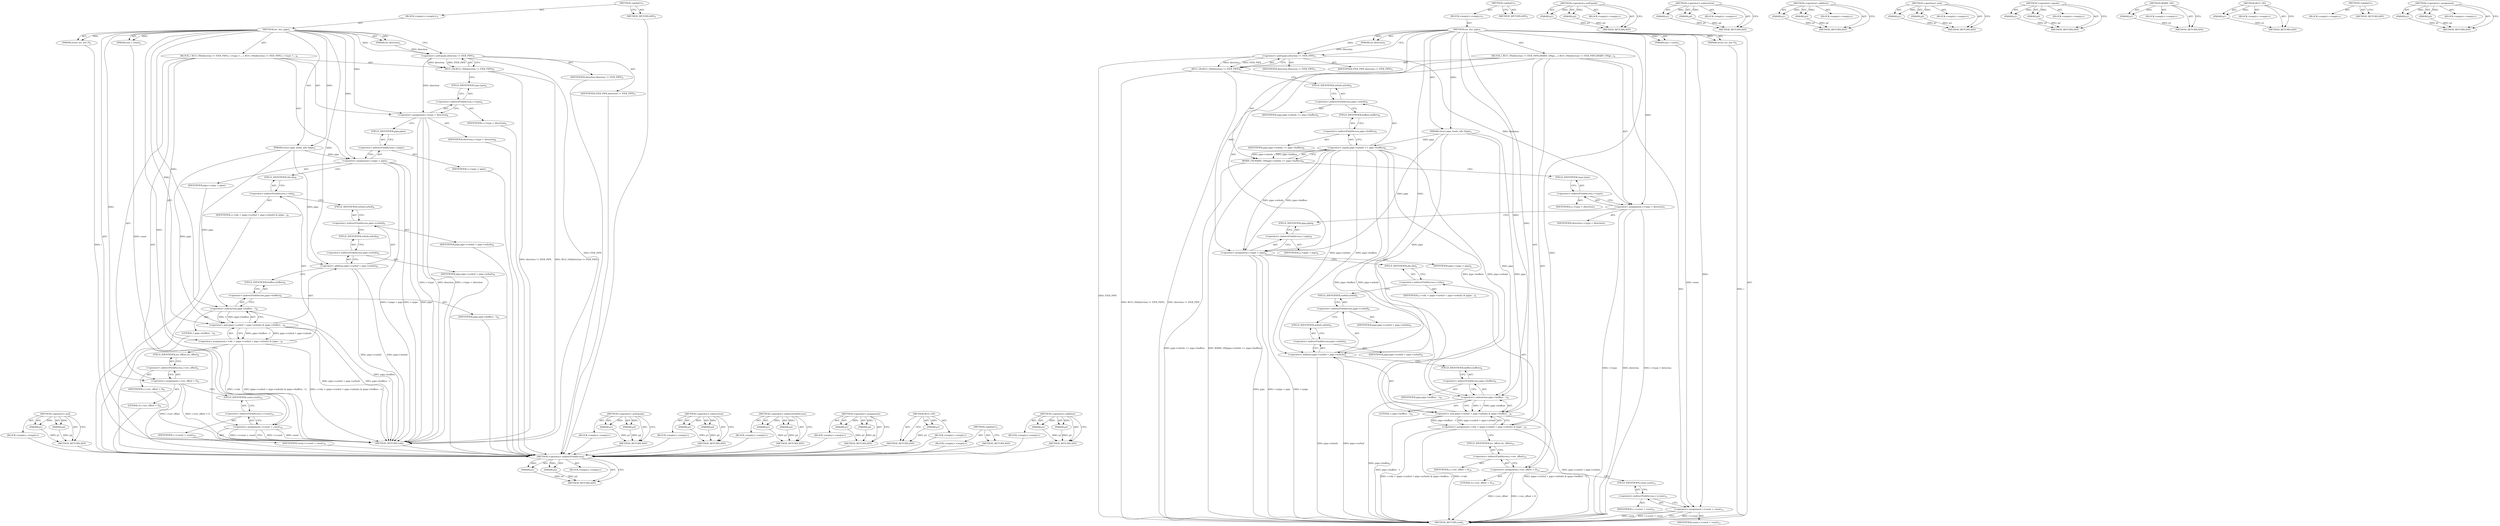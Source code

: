 digraph "&lt;operator&gt;.assignment" {
vulnerable_97 [label=<(METHOD,&lt;operator&gt;.and)>];
vulnerable_98 [label=<(PARAM,p1)>];
vulnerable_99 [label=<(PARAM,p2)>];
vulnerable_100 [label=<(BLOCK,&lt;empty&gt;,&lt;empty&gt;)>];
vulnerable_101 [label=<(METHOD_RETURN,ANY)>];
vulnerable_6 [label=<(METHOD,&lt;global&gt;)<SUB>1</SUB>>];
vulnerable_7 [label=<(BLOCK,&lt;empty&gt;,&lt;empty&gt;)<SUB>1</SUB>>];
vulnerable_8 [label=<(METHOD,iov_iter_pipe)<SUB>1</SUB>>];
vulnerable_9 [label=<(PARAM,struct iov_iter *i)<SUB>1</SUB>>];
vulnerable_10 [label=<(PARAM,int direction)<SUB>1</SUB>>];
vulnerable_11 [label=<(PARAM,struct pipe_inode_info *pipe)<SUB>2</SUB>>];
vulnerable_12 [label=<(PARAM,size_t count)<SUB>3</SUB>>];
vulnerable_13 [label=<(BLOCK,{
 	BUG_ON(direction != ITER_PIPE);
 	i-&gt;type =...,{
 	BUG_ON(direction != ITER_PIPE);
 	i-&gt;type =...)<SUB>4</SUB>>];
vulnerable_14 [label=<(BUG_ON,BUG_ON(direction != ITER_PIPE))<SUB>5</SUB>>];
vulnerable_15 [label=<(&lt;operator&gt;.notEquals,direction != ITER_PIPE)<SUB>5</SUB>>];
vulnerable_16 [label=<(IDENTIFIER,direction,direction != ITER_PIPE)<SUB>5</SUB>>];
vulnerable_17 [label=<(IDENTIFIER,ITER_PIPE,direction != ITER_PIPE)<SUB>5</SUB>>];
vulnerable_18 [label=<(&lt;operator&gt;.assignment,i-&gt;type = direction)<SUB>6</SUB>>];
vulnerable_19 [label=<(&lt;operator&gt;.indirectFieldAccess,i-&gt;type)<SUB>6</SUB>>];
vulnerable_20 [label=<(IDENTIFIER,i,i-&gt;type = direction)<SUB>6</SUB>>];
vulnerable_21 [label=<(FIELD_IDENTIFIER,type,type)<SUB>6</SUB>>];
vulnerable_22 [label=<(IDENTIFIER,direction,i-&gt;type = direction)<SUB>6</SUB>>];
vulnerable_23 [label=<(&lt;operator&gt;.assignment,i-&gt;pipe = pipe)<SUB>7</SUB>>];
vulnerable_24 [label=<(&lt;operator&gt;.indirectFieldAccess,i-&gt;pipe)<SUB>7</SUB>>];
vulnerable_25 [label=<(IDENTIFIER,i,i-&gt;pipe = pipe)<SUB>7</SUB>>];
vulnerable_26 [label=<(FIELD_IDENTIFIER,pipe,pipe)<SUB>7</SUB>>];
vulnerable_27 [label=<(IDENTIFIER,pipe,i-&gt;pipe = pipe)<SUB>7</SUB>>];
vulnerable_28 [label=<(&lt;operator&gt;.assignment,i-&gt;idx = (pipe-&gt;curbuf + pipe-&gt;nrbufs) &amp; (pipe-...)<SUB>8</SUB>>];
vulnerable_29 [label=<(&lt;operator&gt;.indirectFieldAccess,i-&gt;idx)<SUB>8</SUB>>];
vulnerable_30 [label=<(IDENTIFIER,i,i-&gt;idx = (pipe-&gt;curbuf + pipe-&gt;nrbufs) &amp; (pipe-...)<SUB>8</SUB>>];
vulnerable_31 [label=<(FIELD_IDENTIFIER,idx,idx)<SUB>8</SUB>>];
vulnerable_32 [label=<(&lt;operator&gt;.and,(pipe-&gt;curbuf + pipe-&gt;nrbufs) &amp; (pipe-&gt;buffers ...)<SUB>8</SUB>>];
vulnerable_33 [label=<(&lt;operator&gt;.addition,pipe-&gt;curbuf + pipe-&gt;nrbufs)<SUB>8</SUB>>];
vulnerable_34 [label=<(&lt;operator&gt;.indirectFieldAccess,pipe-&gt;curbuf)<SUB>8</SUB>>];
vulnerable_35 [label=<(IDENTIFIER,pipe,pipe-&gt;curbuf + pipe-&gt;nrbufs)<SUB>8</SUB>>];
vulnerable_36 [label=<(FIELD_IDENTIFIER,curbuf,curbuf)<SUB>8</SUB>>];
vulnerable_37 [label=<(&lt;operator&gt;.indirectFieldAccess,pipe-&gt;nrbufs)<SUB>8</SUB>>];
vulnerable_38 [label=<(IDENTIFIER,pipe,pipe-&gt;curbuf + pipe-&gt;nrbufs)<SUB>8</SUB>>];
vulnerable_39 [label=<(FIELD_IDENTIFIER,nrbufs,nrbufs)<SUB>8</SUB>>];
vulnerable_40 [label=<(&lt;operator&gt;.subtraction,pipe-&gt;buffers - 1)<SUB>8</SUB>>];
vulnerable_41 [label=<(&lt;operator&gt;.indirectFieldAccess,pipe-&gt;buffers)<SUB>8</SUB>>];
vulnerable_42 [label=<(IDENTIFIER,pipe,pipe-&gt;buffers - 1)<SUB>8</SUB>>];
vulnerable_43 [label=<(FIELD_IDENTIFIER,buffers,buffers)<SUB>8</SUB>>];
vulnerable_44 [label=<(LITERAL,1,pipe-&gt;buffers - 1)<SUB>8</SUB>>];
vulnerable_45 [label=<(&lt;operator&gt;.assignment,i-&gt;iov_offset = 0)<SUB>9</SUB>>];
vulnerable_46 [label=<(&lt;operator&gt;.indirectFieldAccess,i-&gt;iov_offset)<SUB>9</SUB>>];
vulnerable_47 [label=<(IDENTIFIER,i,i-&gt;iov_offset = 0)<SUB>9</SUB>>];
vulnerable_48 [label=<(FIELD_IDENTIFIER,iov_offset,iov_offset)<SUB>9</SUB>>];
vulnerable_49 [label=<(LITERAL,0,i-&gt;iov_offset = 0)<SUB>9</SUB>>];
vulnerable_50 [label=<(&lt;operator&gt;.assignment,i-&gt;count = count)<SUB>10</SUB>>];
vulnerable_51 [label=<(&lt;operator&gt;.indirectFieldAccess,i-&gt;count)<SUB>10</SUB>>];
vulnerable_52 [label=<(IDENTIFIER,i,i-&gt;count = count)<SUB>10</SUB>>];
vulnerable_53 [label=<(FIELD_IDENTIFIER,count,count)<SUB>10</SUB>>];
vulnerable_54 [label=<(IDENTIFIER,count,i-&gt;count = count)<SUB>10</SUB>>];
vulnerable_55 [label=<(METHOD_RETURN,void)<SUB>1</SUB>>];
vulnerable_57 [label=<(METHOD_RETURN,ANY)<SUB>1</SUB>>];
vulnerable_82 [label=<(METHOD,&lt;operator&gt;.notEquals)>];
vulnerable_83 [label=<(PARAM,p1)>];
vulnerable_84 [label=<(PARAM,p2)>];
vulnerable_85 [label=<(BLOCK,&lt;empty&gt;,&lt;empty&gt;)>];
vulnerable_86 [label=<(METHOD_RETURN,ANY)>];
vulnerable_107 [label=<(METHOD,&lt;operator&gt;.subtraction)>];
vulnerable_108 [label=<(PARAM,p1)>];
vulnerable_109 [label=<(PARAM,p2)>];
vulnerable_110 [label=<(BLOCK,&lt;empty&gt;,&lt;empty&gt;)>];
vulnerable_111 [label=<(METHOD_RETURN,ANY)>];
vulnerable_92 [label=<(METHOD,&lt;operator&gt;.indirectFieldAccess)>];
vulnerable_93 [label=<(PARAM,p1)>];
vulnerable_94 [label=<(PARAM,p2)>];
vulnerable_95 [label=<(BLOCK,&lt;empty&gt;,&lt;empty&gt;)>];
vulnerable_96 [label=<(METHOD_RETURN,ANY)>];
vulnerable_87 [label=<(METHOD,&lt;operator&gt;.assignment)>];
vulnerable_88 [label=<(PARAM,p1)>];
vulnerable_89 [label=<(PARAM,p2)>];
vulnerable_90 [label=<(BLOCK,&lt;empty&gt;,&lt;empty&gt;)>];
vulnerable_91 [label=<(METHOD_RETURN,ANY)>];
vulnerable_78 [label=<(METHOD,BUG_ON)>];
vulnerable_79 [label=<(PARAM,p1)>];
vulnerable_80 [label=<(BLOCK,&lt;empty&gt;,&lt;empty&gt;)>];
vulnerable_81 [label=<(METHOD_RETURN,ANY)>];
vulnerable_72 [label=<(METHOD,&lt;global&gt;)<SUB>1</SUB>>];
vulnerable_73 [label=<(BLOCK,&lt;empty&gt;,&lt;empty&gt;)>];
vulnerable_74 [label=<(METHOD_RETURN,ANY)>];
vulnerable_102 [label=<(METHOD,&lt;operator&gt;.addition)>];
vulnerable_103 [label=<(PARAM,p1)>];
vulnerable_104 [label=<(PARAM,p2)>];
vulnerable_105 [label=<(BLOCK,&lt;empty&gt;,&lt;empty&gt;)>];
vulnerable_106 [label=<(METHOD_RETURN,ANY)>];
fixed_104 [label=<(METHOD,&lt;operator&gt;.indirectFieldAccess)>];
fixed_105 [label=<(PARAM,p1)>];
fixed_106 [label=<(PARAM,p2)>];
fixed_107 [label=<(BLOCK,&lt;empty&gt;,&lt;empty&gt;)>];
fixed_108 [label=<(METHOD_RETURN,ANY)>];
fixed_6 [label=<(METHOD,&lt;global&gt;)<SUB>1</SUB>>];
fixed_7 [label=<(BLOCK,&lt;empty&gt;,&lt;empty&gt;)<SUB>1</SUB>>];
fixed_8 [label=<(METHOD,iov_iter_pipe)<SUB>1</SUB>>];
fixed_9 [label=<(PARAM,struct iov_iter *i)<SUB>1</SUB>>];
fixed_10 [label=<(PARAM,int direction)<SUB>1</SUB>>];
fixed_11 [label=<(PARAM,struct pipe_inode_info *pipe)<SUB>2</SUB>>];
fixed_12 [label=<(PARAM,size_t count)<SUB>3</SUB>>];
fixed_13 [label=<(BLOCK,{
 	BUG_ON(direction != ITER_PIPE);
	WARN_ON(pi...,{
 	BUG_ON(direction != ITER_PIPE);
	WARN_ON(pi...)<SUB>4</SUB>>];
fixed_14 [label=<(BUG_ON,BUG_ON(direction != ITER_PIPE))<SUB>5</SUB>>];
fixed_15 [label=<(&lt;operator&gt;.notEquals,direction != ITER_PIPE)<SUB>5</SUB>>];
fixed_16 [label=<(IDENTIFIER,direction,direction != ITER_PIPE)<SUB>5</SUB>>];
fixed_17 [label=<(IDENTIFIER,ITER_PIPE,direction != ITER_PIPE)<SUB>5</SUB>>];
fixed_18 [label=<(WARN_ON,WARN_ON(pipe-&gt;nrbufs == pipe-&gt;buffers))<SUB>6</SUB>>];
fixed_19 [label=<(&lt;operator&gt;.equals,pipe-&gt;nrbufs == pipe-&gt;buffers)<SUB>6</SUB>>];
fixed_20 [label=<(&lt;operator&gt;.indirectFieldAccess,pipe-&gt;nrbufs)<SUB>6</SUB>>];
fixed_21 [label=<(IDENTIFIER,pipe,pipe-&gt;nrbufs == pipe-&gt;buffers)<SUB>6</SUB>>];
fixed_22 [label=<(FIELD_IDENTIFIER,nrbufs,nrbufs)<SUB>6</SUB>>];
fixed_23 [label=<(&lt;operator&gt;.indirectFieldAccess,pipe-&gt;buffers)<SUB>6</SUB>>];
fixed_24 [label=<(IDENTIFIER,pipe,pipe-&gt;nrbufs == pipe-&gt;buffers)<SUB>6</SUB>>];
fixed_25 [label=<(FIELD_IDENTIFIER,buffers,buffers)<SUB>6</SUB>>];
fixed_26 [label=<(&lt;operator&gt;.assignment,i-&gt;type = direction)<SUB>7</SUB>>];
fixed_27 [label=<(&lt;operator&gt;.indirectFieldAccess,i-&gt;type)<SUB>7</SUB>>];
fixed_28 [label=<(IDENTIFIER,i,i-&gt;type = direction)<SUB>7</SUB>>];
fixed_29 [label=<(FIELD_IDENTIFIER,type,type)<SUB>7</SUB>>];
fixed_30 [label=<(IDENTIFIER,direction,i-&gt;type = direction)<SUB>7</SUB>>];
fixed_31 [label=<(&lt;operator&gt;.assignment,i-&gt;pipe = pipe)<SUB>8</SUB>>];
fixed_32 [label=<(&lt;operator&gt;.indirectFieldAccess,i-&gt;pipe)<SUB>8</SUB>>];
fixed_33 [label=<(IDENTIFIER,i,i-&gt;pipe = pipe)<SUB>8</SUB>>];
fixed_34 [label=<(FIELD_IDENTIFIER,pipe,pipe)<SUB>8</SUB>>];
fixed_35 [label=<(IDENTIFIER,pipe,i-&gt;pipe = pipe)<SUB>8</SUB>>];
fixed_36 [label=<(&lt;operator&gt;.assignment,i-&gt;idx = (pipe-&gt;curbuf + pipe-&gt;nrbufs) &amp; (pipe-...)<SUB>9</SUB>>];
fixed_37 [label=<(&lt;operator&gt;.indirectFieldAccess,i-&gt;idx)<SUB>9</SUB>>];
fixed_38 [label=<(IDENTIFIER,i,i-&gt;idx = (pipe-&gt;curbuf + pipe-&gt;nrbufs) &amp; (pipe-...)<SUB>9</SUB>>];
fixed_39 [label=<(FIELD_IDENTIFIER,idx,idx)<SUB>9</SUB>>];
fixed_40 [label=<(&lt;operator&gt;.and,(pipe-&gt;curbuf + pipe-&gt;nrbufs) &amp; (pipe-&gt;buffers ...)<SUB>9</SUB>>];
fixed_41 [label=<(&lt;operator&gt;.addition,pipe-&gt;curbuf + pipe-&gt;nrbufs)<SUB>9</SUB>>];
fixed_42 [label=<(&lt;operator&gt;.indirectFieldAccess,pipe-&gt;curbuf)<SUB>9</SUB>>];
fixed_43 [label=<(IDENTIFIER,pipe,pipe-&gt;curbuf + pipe-&gt;nrbufs)<SUB>9</SUB>>];
fixed_44 [label=<(FIELD_IDENTIFIER,curbuf,curbuf)<SUB>9</SUB>>];
fixed_45 [label=<(&lt;operator&gt;.indirectFieldAccess,pipe-&gt;nrbufs)<SUB>9</SUB>>];
fixed_46 [label=<(IDENTIFIER,pipe,pipe-&gt;curbuf + pipe-&gt;nrbufs)<SUB>9</SUB>>];
fixed_47 [label=<(FIELD_IDENTIFIER,nrbufs,nrbufs)<SUB>9</SUB>>];
fixed_48 [label=<(&lt;operator&gt;.subtraction,pipe-&gt;buffers - 1)<SUB>9</SUB>>];
fixed_49 [label=<(&lt;operator&gt;.indirectFieldAccess,pipe-&gt;buffers)<SUB>9</SUB>>];
fixed_50 [label=<(IDENTIFIER,pipe,pipe-&gt;buffers - 1)<SUB>9</SUB>>];
fixed_51 [label=<(FIELD_IDENTIFIER,buffers,buffers)<SUB>9</SUB>>];
fixed_52 [label=<(LITERAL,1,pipe-&gt;buffers - 1)<SUB>9</SUB>>];
fixed_53 [label=<(&lt;operator&gt;.assignment,i-&gt;iov_offset = 0)<SUB>10</SUB>>];
fixed_54 [label=<(&lt;operator&gt;.indirectFieldAccess,i-&gt;iov_offset)<SUB>10</SUB>>];
fixed_55 [label=<(IDENTIFIER,i,i-&gt;iov_offset = 0)<SUB>10</SUB>>];
fixed_56 [label=<(FIELD_IDENTIFIER,iov_offset,iov_offset)<SUB>10</SUB>>];
fixed_57 [label=<(LITERAL,0,i-&gt;iov_offset = 0)<SUB>10</SUB>>];
fixed_58 [label=<(&lt;operator&gt;.assignment,i-&gt;count = count)<SUB>11</SUB>>];
fixed_59 [label=<(&lt;operator&gt;.indirectFieldAccess,i-&gt;count)<SUB>11</SUB>>];
fixed_60 [label=<(IDENTIFIER,i,i-&gt;count = count)<SUB>11</SUB>>];
fixed_61 [label=<(FIELD_IDENTIFIER,count,count)<SUB>11</SUB>>];
fixed_62 [label=<(IDENTIFIER,count,i-&gt;count = count)<SUB>11</SUB>>];
fixed_63 [label=<(METHOD_RETURN,void)<SUB>1</SUB>>];
fixed_65 [label=<(METHOD_RETURN,ANY)<SUB>1</SUB>>];
fixed_90 [label=<(METHOD,&lt;operator&gt;.notEquals)>];
fixed_91 [label=<(PARAM,p1)>];
fixed_92 [label=<(PARAM,p2)>];
fixed_93 [label=<(BLOCK,&lt;empty&gt;,&lt;empty&gt;)>];
fixed_94 [label=<(METHOD_RETURN,ANY)>];
fixed_124 [label=<(METHOD,&lt;operator&gt;.subtraction)>];
fixed_125 [label=<(PARAM,p1)>];
fixed_126 [label=<(PARAM,p2)>];
fixed_127 [label=<(BLOCK,&lt;empty&gt;,&lt;empty&gt;)>];
fixed_128 [label=<(METHOD_RETURN,ANY)>];
fixed_119 [label=<(METHOD,&lt;operator&gt;.addition)>];
fixed_120 [label=<(PARAM,p1)>];
fixed_121 [label=<(PARAM,p2)>];
fixed_122 [label=<(BLOCK,&lt;empty&gt;,&lt;empty&gt;)>];
fixed_123 [label=<(METHOD_RETURN,ANY)>];
fixed_114 [label=<(METHOD,&lt;operator&gt;.and)>];
fixed_115 [label=<(PARAM,p1)>];
fixed_116 [label=<(PARAM,p2)>];
fixed_117 [label=<(BLOCK,&lt;empty&gt;,&lt;empty&gt;)>];
fixed_118 [label=<(METHOD_RETURN,ANY)>];
fixed_99 [label=<(METHOD,&lt;operator&gt;.equals)>];
fixed_100 [label=<(PARAM,p1)>];
fixed_101 [label=<(PARAM,p2)>];
fixed_102 [label=<(BLOCK,&lt;empty&gt;,&lt;empty&gt;)>];
fixed_103 [label=<(METHOD_RETURN,ANY)>];
fixed_95 [label=<(METHOD,WARN_ON)>];
fixed_96 [label=<(PARAM,p1)>];
fixed_97 [label=<(BLOCK,&lt;empty&gt;,&lt;empty&gt;)>];
fixed_98 [label=<(METHOD_RETURN,ANY)>];
fixed_86 [label=<(METHOD,BUG_ON)>];
fixed_87 [label=<(PARAM,p1)>];
fixed_88 [label=<(BLOCK,&lt;empty&gt;,&lt;empty&gt;)>];
fixed_89 [label=<(METHOD_RETURN,ANY)>];
fixed_80 [label=<(METHOD,&lt;global&gt;)<SUB>1</SUB>>];
fixed_81 [label=<(BLOCK,&lt;empty&gt;,&lt;empty&gt;)>];
fixed_82 [label=<(METHOD_RETURN,ANY)>];
fixed_109 [label=<(METHOD,&lt;operator&gt;.assignment)>];
fixed_110 [label=<(PARAM,p1)>];
fixed_111 [label=<(PARAM,p2)>];
fixed_112 [label=<(BLOCK,&lt;empty&gt;,&lt;empty&gt;)>];
fixed_113 [label=<(METHOD_RETURN,ANY)>];
vulnerable_97 -> vulnerable_98  [key=0, label="AST: "];
vulnerable_97 -> vulnerable_98  [key=1, label="DDG: "];
vulnerable_97 -> vulnerable_100  [key=0, label="AST: "];
vulnerable_97 -> vulnerable_99  [key=0, label="AST: "];
vulnerable_97 -> vulnerable_99  [key=1, label="DDG: "];
vulnerable_97 -> vulnerable_101  [key=0, label="AST: "];
vulnerable_97 -> vulnerable_101  [key=1, label="CFG: "];
vulnerable_98 -> vulnerable_101  [key=0, label="DDG: p1"];
vulnerable_99 -> vulnerable_101  [key=0, label="DDG: p2"];
vulnerable_100 -> fixed_104  [key=0];
vulnerable_101 -> fixed_104  [key=0];
vulnerable_6 -> vulnerable_7  [key=0, label="AST: "];
vulnerable_6 -> vulnerable_57  [key=0, label="AST: "];
vulnerable_6 -> vulnerable_57  [key=1, label="CFG: "];
vulnerable_7 -> vulnerable_8  [key=0, label="AST: "];
vulnerable_8 -> vulnerable_9  [key=0, label="AST: "];
vulnerable_8 -> vulnerable_9  [key=1, label="DDG: "];
vulnerable_8 -> vulnerable_10  [key=0, label="AST: "];
vulnerable_8 -> vulnerable_10  [key=1, label="DDG: "];
vulnerable_8 -> vulnerable_11  [key=0, label="AST: "];
vulnerable_8 -> vulnerable_11  [key=1, label="DDG: "];
vulnerable_8 -> vulnerable_12  [key=0, label="AST: "];
vulnerable_8 -> vulnerable_12  [key=1, label="DDG: "];
vulnerable_8 -> vulnerable_13  [key=0, label="AST: "];
vulnerable_8 -> vulnerable_55  [key=0, label="AST: "];
vulnerable_8 -> vulnerable_15  [key=0, label="CFG: "];
vulnerable_8 -> vulnerable_15  [key=1, label="DDG: "];
vulnerable_8 -> vulnerable_18  [key=0, label="DDG: "];
vulnerable_8 -> vulnerable_23  [key=0, label="DDG: "];
vulnerable_8 -> vulnerable_45  [key=0, label="DDG: "];
vulnerable_8 -> vulnerable_50  [key=0, label="DDG: "];
vulnerable_8 -> vulnerable_32  [key=0, label="DDG: "];
vulnerable_8 -> vulnerable_33  [key=0, label="DDG: "];
vulnerable_8 -> vulnerable_40  [key=0, label="DDG: "];
vulnerable_9 -> vulnerable_55  [key=0, label="DDG: i"];
vulnerable_10 -> vulnerable_15  [key=0, label="DDG: direction"];
vulnerable_11 -> vulnerable_23  [key=0, label="DDG: pipe"];
vulnerable_11 -> vulnerable_32  [key=0, label="DDG: pipe"];
vulnerable_11 -> vulnerable_33  [key=0, label="DDG: pipe"];
vulnerable_11 -> vulnerable_40  [key=0, label="DDG: pipe"];
vulnerable_12 -> vulnerable_50  [key=0, label="DDG: count"];
vulnerable_13 -> vulnerable_14  [key=0, label="AST: "];
vulnerable_13 -> vulnerable_18  [key=0, label="AST: "];
vulnerable_13 -> vulnerable_23  [key=0, label="AST: "];
vulnerable_13 -> vulnerable_28  [key=0, label="AST: "];
vulnerable_13 -> vulnerable_45  [key=0, label="AST: "];
vulnerable_13 -> vulnerable_50  [key=0, label="AST: "];
vulnerable_14 -> vulnerable_15  [key=0, label="AST: "];
vulnerable_14 -> vulnerable_21  [key=0, label="CFG: "];
vulnerable_14 -> vulnerable_55  [key=0, label="DDG: direction != ITER_PIPE"];
vulnerable_14 -> vulnerable_55  [key=1, label="DDG: BUG_ON(direction != ITER_PIPE)"];
vulnerable_15 -> vulnerable_16  [key=0, label="AST: "];
vulnerable_15 -> vulnerable_17  [key=0, label="AST: "];
vulnerable_15 -> vulnerable_14  [key=0, label="CFG: "];
vulnerable_15 -> vulnerable_14  [key=1, label="DDG: direction"];
vulnerable_15 -> vulnerable_14  [key=2, label="DDG: ITER_PIPE"];
vulnerable_15 -> vulnerable_55  [key=0, label="DDG: ITER_PIPE"];
vulnerable_15 -> vulnerable_18  [key=0, label="DDG: direction"];
vulnerable_16 -> fixed_104  [key=0];
vulnerable_17 -> fixed_104  [key=0];
vulnerable_18 -> vulnerable_19  [key=0, label="AST: "];
vulnerable_18 -> vulnerable_22  [key=0, label="AST: "];
vulnerable_18 -> vulnerable_26  [key=0, label="CFG: "];
vulnerable_18 -> vulnerable_55  [key=0, label="DDG: i-&gt;type"];
vulnerable_18 -> vulnerable_55  [key=1, label="DDG: direction"];
vulnerable_18 -> vulnerable_55  [key=2, label="DDG: i-&gt;type = direction"];
vulnerable_19 -> vulnerable_20  [key=0, label="AST: "];
vulnerable_19 -> vulnerable_21  [key=0, label="AST: "];
vulnerable_19 -> vulnerable_18  [key=0, label="CFG: "];
vulnerable_20 -> fixed_104  [key=0];
vulnerable_21 -> vulnerable_19  [key=0, label="CFG: "];
vulnerable_22 -> fixed_104  [key=0];
vulnerable_23 -> vulnerable_24  [key=0, label="AST: "];
vulnerable_23 -> vulnerable_27  [key=0, label="AST: "];
vulnerable_23 -> vulnerable_31  [key=0, label="CFG: "];
vulnerable_23 -> vulnerable_55  [key=0, label="DDG: i-&gt;pipe"];
vulnerable_23 -> vulnerable_55  [key=1, label="DDG: pipe"];
vulnerable_23 -> vulnerable_55  [key=2, label="DDG: i-&gt;pipe = pipe"];
vulnerable_24 -> vulnerable_25  [key=0, label="AST: "];
vulnerable_24 -> vulnerable_26  [key=0, label="AST: "];
vulnerable_24 -> vulnerable_23  [key=0, label="CFG: "];
vulnerable_25 -> fixed_104  [key=0];
vulnerable_26 -> vulnerable_24  [key=0, label="CFG: "];
vulnerable_27 -> fixed_104  [key=0];
vulnerable_28 -> vulnerable_29  [key=0, label="AST: "];
vulnerable_28 -> vulnerable_32  [key=0, label="AST: "];
vulnerable_28 -> vulnerable_48  [key=0, label="CFG: "];
vulnerable_28 -> vulnerable_55  [key=0, label="DDG: i-&gt;idx"];
vulnerable_28 -> vulnerable_55  [key=1, label="DDG: (pipe-&gt;curbuf + pipe-&gt;nrbufs) &amp; (pipe-&gt;buffers - 1)"];
vulnerable_28 -> vulnerable_55  [key=2, label="DDG: i-&gt;idx = (pipe-&gt;curbuf + pipe-&gt;nrbufs) &amp; (pipe-&gt;buffers - 1)"];
vulnerable_29 -> vulnerable_30  [key=0, label="AST: "];
vulnerable_29 -> vulnerable_31  [key=0, label="AST: "];
vulnerable_29 -> vulnerable_36  [key=0, label="CFG: "];
vulnerable_30 -> fixed_104  [key=0];
vulnerable_31 -> vulnerable_29  [key=0, label="CFG: "];
vulnerable_32 -> vulnerable_33  [key=0, label="AST: "];
vulnerable_32 -> vulnerable_40  [key=0, label="AST: "];
vulnerable_32 -> vulnerable_28  [key=0, label="CFG: "];
vulnerable_32 -> vulnerable_28  [key=1, label="DDG: pipe-&gt;curbuf + pipe-&gt;nrbufs"];
vulnerable_32 -> vulnerable_28  [key=2, label="DDG: pipe-&gt;buffers - 1"];
vulnerable_32 -> vulnerable_55  [key=0, label="DDG: pipe-&gt;curbuf + pipe-&gt;nrbufs"];
vulnerable_32 -> vulnerable_55  [key=1, label="DDG: pipe-&gt;buffers - 1"];
vulnerable_33 -> vulnerable_34  [key=0, label="AST: "];
vulnerable_33 -> vulnerable_37  [key=0, label="AST: "];
vulnerable_33 -> vulnerable_43  [key=0, label="CFG: "];
vulnerable_33 -> vulnerable_55  [key=0, label="DDG: pipe-&gt;curbuf"];
vulnerable_33 -> vulnerable_55  [key=1, label="DDG: pipe-&gt;nrbufs"];
vulnerable_34 -> vulnerable_35  [key=0, label="AST: "];
vulnerable_34 -> vulnerable_36  [key=0, label="AST: "];
vulnerable_34 -> vulnerable_39  [key=0, label="CFG: "];
vulnerable_35 -> fixed_104  [key=0];
vulnerable_36 -> vulnerable_34  [key=0, label="CFG: "];
vulnerable_37 -> vulnerable_38  [key=0, label="AST: "];
vulnerable_37 -> vulnerable_39  [key=0, label="AST: "];
vulnerable_37 -> vulnerable_33  [key=0, label="CFG: "];
vulnerable_38 -> fixed_104  [key=0];
vulnerable_39 -> vulnerable_37  [key=0, label="CFG: "];
vulnerable_40 -> vulnerable_41  [key=0, label="AST: "];
vulnerable_40 -> vulnerable_44  [key=0, label="AST: "];
vulnerable_40 -> vulnerable_32  [key=0, label="CFG: "];
vulnerable_40 -> vulnerable_32  [key=1, label="DDG: pipe-&gt;buffers"];
vulnerable_40 -> vulnerable_32  [key=2, label="DDG: 1"];
vulnerable_40 -> vulnerable_55  [key=0, label="DDG: pipe-&gt;buffers"];
vulnerable_41 -> vulnerable_42  [key=0, label="AST: "];
vulnerable_41 -> vulnerable_43  [key=0, label="AST: "];
vulnerable_41 -> vulnerable_40  [key=0, label="CFG: "];
vulnerable_42 -> fixed_104  [key=0];
vulnerable_43 -> vulnerable_41  [key=0, label="CFG: "];
vulnerable_44 -> fixed_104  [key=0];
vulnerable_45 -> vulnerable_46  [key=0, label="AST: "];
vulnerable_45 -> vulnerable_49  [key=0, label="AST: "];
vulnerable_45 -> vulnerable_53  [key=0, label="CFG: "];
vulnerable_45 -> vulnerable_55  [key=0, label="DDG: i-&gt;iov_offset"];
vulnerable_45 -> vulnerable_55  [key=1, label="DDG: i-&gt;iov_offset = 0"];
vulnerable_46 -> vulnerable_47  [key=0, label="AST: "];
vulnerable_46 -> vulnerable_48  [key=0, label="AST: "];
vulnerable_46 -> vulnerable_45  [key=0, label="CFG: "];
vulnerable_47 -> fixed_104  [key=0];
vulnerable_48 -> vulnerable_46  [key=0, label="CFG: "];
vulnerable_49 -> fixed_104  [key=0];
vulnerable_50 -> vulnerable_51  [key=0, label="AST: "];
vulnerable_50 -> vulnerable_54  [key=0, label="AST: "];
vulnerable_50 -> vulnerable_55  [key=0, label="CFG: "];
vulnerable_50 -> vulnerable_55  [key=1, label="DDG: i-&gt;count"];
vulnerable_50 -> vulnerable_55  [key=2, label="DDG: count"];
vulnerable_50 -> vulnerable_55  [key=3, label="DDG: i-&gt;count = count"];
vulnerable_51 -> vulnerable_52  [key=0, label="AST: "];
vulnerable_51 -> vulnerable_53  [key=0, label="AST: "];
vulnerable_51 -> vulnerable_50  [key=0, label="CFG: "];
vulnerable_52 -> fixed_104  [key=0];
vulnerable_53 -> vulnerable_51  [key=0, label="CFG: "];
vulnerable_54 -> fixed_104  [key=0];
vulnerable_55 -> fixed_104  [key=0];
vulnerable_57 -> fixed_104  [key=0];
vulnerable_82 -> vulnerable_83  [key=0, label="AST: "];
vulnerable_82 -> vulnerable_83  [key=1, label="DDG: "];
vulnerable_82 -> vulnerable_85  [key=0, label="AST: "];
vulnerable_82 -> vulnerable_84  [key=0, label="AST: "];
vulnerable_82 -> vulnerable_84  [key=1, label="DDG: "];
vulnerable_82 -> vulnerable_86  [key=0, label="AST: "];
vulnerable_82 -> vulnerable_86  [key=1, label="CFG: "];
vulnerable_83 -> vulnerable_86  [key=0, label="DDG: p1"];
vulnerable_84 -> vulnerable_86  [key=0, label="DDG: p2"];
vulnerable_85 -> fixed_104  [key=0];
vulnerable_86 -> fixed_104  [key=0];
vulnerable_107 -> vulnerable_108  [key=0, label="AST: "];
vulnerable_107 -> vulnerable_108  [key=1, label="DDG: "];
vulnerable_107 -> vulnerable_110  [key=0, label="AST: "];
vulnerable_107 -> vulnerable_109  [key=0, label="AST: "];
vulnerable_107 -> vulnerable_109  [key=1, label="DDG: "];
vulnerable_107 -> vulnerable_111  [key=0, label="AST: "];
vulnerable_107 -> vulnerable_111  [key=1, label="CFG: "];
vulnerable_108 -> vulnerable_111  [key=0, label="DDG: p1"];
vulnerable_109 -> vulnerable_111  [key=0, label="DDG: p2"];
vulnerable_110 -> fixed_104  [key=0];
vulnerable_111 -> fixed_104  [key=0];
vulnerable_92 -> vulnerable_93  [key=0, label="AST: "];
vulnerable_92 -> vulnerable_93  [key=1, label="DDG: "];
vulnerable_92 -> vulnerable_95  [key=0, label="AST: "];
vulnerable_92 -> vulnerable_94  [key=0, label="AST: "];
vulnerable_92 -> vulnerable_94  [key=1, label="DDG: "];
vulnerable_92 -> vulnerable_96  [key=0, label="AST: "];
vulnerable_92 -> vulnerable_96  [key=1, label="CFG: "];
vulnerable_93 -> vulnerable_96  [key=0, label="DDG: p1"];
vulnerable_94 -> vulnerable_96  [key=0, label="DDG: p2"];
vulnerable_95 -> fixed_104  [key=0];
vulnerable_96 -> fixed_104  [key=0];
vulnerable_87 -> vulnerable_88  [key=0, label="AST: "];
vulnerable_87 -> vulnerable_88  [key=1, label="DDG: "];
vulnerable_87 -> vulnerable_90  [key=0, label="AST: "];
vulnerable_87 -> vulnerable_89  [key=0, label="AST: "];
vulnerable_87 -> vulnerable_89  [key=1, label="DDG: "];
vulnerable_87 -> vulnerable_91  [key=0, label="AST: "];
vulnerable_87 -> vulnerable_91  [key=1, label="CFG: "];
vulnerable_88 -> vulnerable_91  [key=0, label="DDG: p1"];
vulnerable_89 -> vulnerable_91  [key=0, label="DDG: p2"];
vulnerable_90 -> fixed_104  [key=0];
vulnerable_91 -> fixed_104  [key=0];
vulnerable_78 -> vulnerable_79  [key=0, label="AST: "];
vulnerable_78 -> vulnerable_79  [key=1, label="DDG: "];
vulnerable_78 -> vulnerable_80  [key=0, label="AST: "];
vulnerable_78 -> vulnerable_81  [key=0, label="AST: "];
vulnerable_78 -> vulnerable_81  [key=1, label="CFG: "];
vulnerable_79 -> vulnerable_81  [key=0, label="DDG: p1"];
vulnerable_80 -> fixed_104  [key=0];
vulnerable_81 -> fixed_104  [key=0];
vulnerable_72 -> vulnerable_73  [key=0, label="AST: "];
vulnerable_72 -> vulnerable_74  [key=0, label="AST: "];
vulnerable_72 -> vulnerable_74  [key=1, label="CFG: "];
vulnerable_73 -> fixed_104  [key=0];
vulnerable_74 -> fixed_104  [key=0];
vulnerable_102 -> vulnerable_103  [key=0, label="AST: "];
vulnerable_102 -> vulnerable_103  [key=1, label="DDG: "];
vulnerable_102 -> vulnerable_105  [key=0, label="AST: "];
vulnerable_102 -> vulnerable_104  [key=0, label="AST: "];
vulnerable_102 -> vulnerable_104  [key=1, label="DDG: "];
vulnerable_102 -> vulnerable_106  [key=0, label="AST: "];
vulnerable_102 -> vulnerable_106  [key=1, label="CFG: "];
vulnerable_103 -> vulnerable_106  [key=0, label="DDG: p1"];
vulnerable_104 -> vulnerable_106  [key=0, label="DDG: p2"];
vulnerable_105 -> fixed_104  [key=0];
vulnerable_106 -> fixed_104  [key=0];
fixed_104 -> fixed_105  [key=0, label="AST: "];
fixed_104 -> fixed_105  [key=1, label="DDG: "];
fixed_104 -> fixed_107  [key=0, label="AST: "];
fixed_104 -> fixed_106  [key=0, label="AST: "];
fixed_104 -> fixed_106  [key=1, label="DDG: "];
fixed_104 -> fixed_108  [key=0, label="AST: "];
fixed_104 -> fixed_108  [key=1, label="CFG: "];
fixed_105 -> fixed_108  [key=0, label="DDG: p1"];
fixed_106 -> fixed_108  [key=0, label="DDG: p2"];
fixed_6 -> fixed_7  [key=0, label="AST: "];
fixed_6 -> fixed_65  [key=0, label="AST: "];
fixed_6 -> fixed_65  [key=1, label="CFG: "];
fixed_7 -> fixed_8  [key=0, label="AST: "];
fixed_8 -> fixed_9  [key=0, label="AST: "];
fixed_8 -> fixed_9  [key=1, label="DDG: "];
fixed_8 -> fixed_10  [key=0, label="AST: "];
fixed_8 -> fixed_10  [key=1, label="DDG: "];
fixed_8 -> fixed_11  [key=0, label="AST: "];
fixed_8 -> fixed_11  [key=1, label="DDG: "];
fixed_8 -> fixed_12  [key=0, label="AST: "];
fixed_8 -> fixed_12  [key=1, label="DDG: "];
fixed_8 -> fixed_13  [key=0, label="AST: "];
fixed_8 -> fixed_63  [key=0, label="AST: "];
fixed_8 -> fixed_15  [key=0, label="CFG: "];
fixed_8 -> fixed_15  [key=1, label="DDG: "];
fixed_8 -> fixed_26  [key=0, label="DDG: "];
fixed_8 -> fixed_31  [key=0, label="DDG: "];
fixed_8 -> fixed_53  [key=0, label="DDG: "];
fixed_8 -> fixed_58  [key=0, label="DDG: "];
fixed_8 -> fixed_40  [key=0, label="DDG: "];
fixed_8 -> fixed_41  [key=0, label="DDG: "];
fixed_8 -> fixed_48  [key=0, label="DDG: "];
fixed_9 -> fixed_63  [key=0, label="DDG: i"];
fixed_10 -> fixed_15  [key=0, label="DDG: direction"];
fixed_11 -> fixed_31  [key=0, label="DDG: pipe"];
fixed_11 -> fixed_19  [key=0, label="DDG: pipe"];
fixed_11 -> fixed_40  [key=0, label="DDG: pipe"];
fixed_11 -> fixed_41  [key=0, label="DDG: pipe"];
fixed_11 -> fixed_48  [key=0, label="DDG: pipe"];
fixed_12 -> fixed_58  [key=0, label="DDG: count"];
fixed_13 -> fixed_14  [key=0, label="AST: "];
fixed_13 -> fixed_18  [key=0, label="AST: "];
fixed_13 -> fixed_26  [key=0, label="AST: "];
fixed_13 -> fixed_31  [key=0, label="AST: "];
fixed_13 -> fixed_36  [key=0, label="AST: "];
fixed_13 -> fixed_53  [key=0, label="AST: "];
fixed_13 -> fixed_58  [key=0, label="AST: "];
fixed_14 -> fixed_15  [key=0, label="AST: "];
fixed_14 -> fixed_22  [key=0, label="CFG: "];
fixed_14 -> fixed_63  [key=0, label="DDG: direction != ITER_PIPE"];
fixed_14 -> fixed_63  [key=1, label="DDG: BUG_ON(direction != ITER_PIPE)"];
fixed_15 -> fixed_16  [key=0, label="AST: "];
fixed_15 -> fixed_17  [key=0, label="AST: "];
fixed_15 -> fixed_14  [key=0, label="CFG: "];
fixed_15 -> fixed_14  [key=1, label="DDG: direction"];
fixed_15 -> fixed_14  [key=2, label="DDG: ITER_PIPE"];
fixed_15 -> fixed_63  [key=0, label="DDG: ITER_PIPE"];
fixed_15 -> fixed_26  [key=0, label="DDG: direction"];
fixed_18 -> fixed_19  [key=0, label="AST: "];
fixed_18 -> fixed_29  [key=0, label="CFG: "];
fixed_18 -> fixed_63  [key=0, label="DDG: pipe-&gt;nrbufs == pipe-&gt;buffers"];
fixed_18 -> fixed_63  [key=1, label="DDG: WARN_ON(pipe-&gt;nrbufs == pipe-&gt;buffers)"];
fixed_19 -> fixed_20  [key=0, label="AST: "];
fixed_19 -> fixed_23  [key=0, label="AST: "];
fixed_19 -> fixed_18  [key=0, label="CFG: "];
fixed_19 -> fixed_18  [key=1, label="DDG: pipe-&gt;nrbufs"];
fixed_19 -> fixed_18  [key=2, label="DDG: pipe-&gt;buffers"];
fixed_19 -> fixed_31  [key=0, label="DDG: pipe-&gt;nrbufs"];
fixed_19 -> fixed_31  [key=1, label="DDG: pipe-&gt;buffers"];
fixed_19 -> fixed_40  [key=0, label="DDG: pipe-&gt;nrbufs"];
fixed_19 -> fixed_40  [key=1, label="DDG: pipe-&gt;buffers"];
fixed_19 -> fixed_41  [key=0, label="DDG: pipe-&gt;nrbufs"];
fixed_19 -> fixed_41  [key=1, label="DDG: pipe-&gt;buffers"];
fixed_19 -> fixed_48  [key=0, label="DDG: pipe-&gt;buffers"];
fixed_19 -> fixed_48  [key=1, label="DDG: pipe-&gt;nrbufs"];
fixed_20 -> fixed_21  [key=0, label="AST: "];
fixed_20 -> fixed_22  [key=0, label="AST: "];
fixed_20 -> fixed_25  [key=0, label="CFG: "];
fixed_22 -> fixed_20  [key=0, label="CFG: "];
fixed_23 -> fixed_24  [key=0, label="AST: "];
fixed_23 -> fixed_25  [key=0, label="AST: "];
fixed_23 -> fixed_19  [key=0, label="CFG: "];
fixed_25 -> fixed_23  [key=0, label="CFG: "];
fixed_26 -> fixed_27  [key=0, label="AST: "];
fixed_26 -> fixed_30  [key=0, label="AST: "];
fixed_26 -> fixed_34  [key=0, label="CFG: "];
fixed_26 -> fixed_63  [key=0, label="DDG: i-&gt;type"];
fixed_26 -> fixed_63  [key=1, label="DDG: direction"];
fixed_26 -> fixed_63  [key=2, label="DDG: i-&gt;type = direction"];
fixed_27 -> fixed_28  [key=0, label="AST: "];
fixed_27 -> fixed_29  [key=0, label="AST: "];
fixed_27 -> fixed_26  [key=0, label="CFG: "];
fixed_29 -> fixed_27  [key=0, label="CFG: "];
fixed_31 -> fixed_32  [key=0, label="AST: "];
fixed_31 -> fixed_35  [key=0, label="AST: "];
fixed_31 -> fixed_39  [key=0, label="CFG: "];
fixed_31 -> fixed_63  [key=0, label="DDG: i-&gt;pipe"];
fixed_31 -> fixed_63  [key=1, label="DDG: pipe"];
fixed_31 -> fixed_63  [key=2, label="DDG: i-&gt;pipe = pipe"];
fixed_32 -> fixed_33  [key=0, label="AST: "];
fixed_32 -> fixed_34  [key=0, label="AST: "];
fixed_32 -> fixed_31  [key=0, label="CFG: "];
fixed_34 -> fixed_32  [key=0, label="CFG: "];
fixed_36 -> fixed_37  [key=0, label="AST: "];
fixed_36 -> fixed_40  [key=0, label="AST: "];
fixed_36 -> fixed_56  [key=0, label="CFG: "];
fixed_36 -> fixed_63  [key=0, label="DDG: i-&gt;idx"];
fixed_36 -> fixed_63  [key=1, label="DDG: (pipe-&gt;curbuf + pipe-&gt;nrbufs) &amp; (pipe-&gt;buffers - 1)"];
fixed_36 -> fixed_63  [key=2, label="DDG: i-&gt;idx = (pipe-&gt;curbuf + pipe-&gt;nrbufs) &amp; (pipe-&gt;buffers - 1)"];
fixed_37 -> fixed_38  [key=0, label="AST: "];
fixed_37 -> fixed_39  [key=0, label="AST: "];
fixed_37 -> fixed_44  [key=0, label="CFG: "];
fixed_39 -> fixed_37  [key=0, label="CFG: "];
fixed_40 -> fixed_41  [key=0, label="AST: "];
fixed_40 -> fixed_48  [key=0, label="AST: "];
fixed_40 -> fixed_36  [key=0, label="CFG: "];
fixed_40 -> fixed_36  [key=1, label="DDG: pipe-&gt;curbuf + pipe-&gt;nrbufs"];
fixed_40 -> fixed_36  [key=2, label="DDG: pipe-&gt;buffers - 1"];
fixed_40 -> fixed_63  [key=0, label="DDG: pipe-&gt;curbuf + pipe-&gt;nrbufs"];
fixed_40 -> fixed_63  [key=1, label="DDG: pipe-&gt;buffers - 1"];
fixed_41 -> fixed_42  [key=0, label="AST: "];
fixed_41 -> fixed_45  [key=0, label="AST: "];
fixed_41 -> fixed_51  [key=0, label="CFG: "];
fixed_41 -> fixed_63  [key=0, label="DDG: pipe-&gt;curbuf"];
fixed_41 -> fixed_63  [key=1, label="DDG: pipe-&gt;nrbufs"];
fixed_42 -> fixed_43  [key=0, label="AST: "];
fixed_42 -> fixed_44  [key=0, label="AST: "];
fixed_42 -> fixed_47  [key=0, label="CFG: "];
fixed_44 -> fixed_42  [key=0, label="CFG: "];
fixed_45 -> fixed_46  [key=0, label="AST: "];
fixed_45 -> fixed_47  [key=0, label="AST: "];
fixed_45 -> fixed_41  [key=0, label="CFG: "];
fixed_47 -> fixed_45  [key=0, label="CFG: "];
fixed_48 -> fixed_49  [key=0, label="AST: "];
fixed_48 -> fixed_52  [key=0, label="AST: "];
fixed_48 -> fixed_40  [key=0, label="CFG: "];
fixed_48 -> fixed_40  [key=1, label="DDG: pipe-&gt;buffers"];
fixed_48 -> fixed_40  [key=2, label="DDG: 1"];
fixed_48 -> fixed_63  [key=0, label="DDG: pipe-&gt;buffers"];
fixed_49 -> fixed_50  [key=0, label="AST: "];
fixed_49 -> fixed_51  [key=0, label="AST: "];
fixed_49 -> fixed_48  [key=0, label="CFG: "];
fixed_51 -> fixed_49  [key=0, label="CFG: "];
fixed_53 -> fixed_54  [key=0, label="AST: "];
fixed_53 -> fixed_57  [key=0, label="AST: "];
fixed_53 -> fixed_61  [key=0, label="CFG: "];
fixed_53 -> fixed_63  [key=0, label="DDG: i-&gt;iov_offset"];
fixed_53 -> fixed_63  [key=1, label="DDG: i-&gt;iov_offset = 0"];
fixed_54 -> fixed_55  [key=0, label="AST: "];
fixed_54 -> fixed_56  [key=0, label="AST: "];
fixed_54 -> fixed_53  [key=0, label="CFG: "];
fixed_56 -> fixed_54  [key=0, label="CFG: "];
fixed_58 -> fixed_59  [key=0, label="AST: "];
fixed_58 -> fixed_62  [key=0, label="AST: "];
fixed_58 -> fixed_63  [key=0, label="CFG: "];
fixed_58 -> fixed_63  [key=1, label="DDG: i-&gt;count"];
fixed_58 -> fixed_63  [key=2, label="DDG: count"];
fixed_58 -> fixed_63  [key=3, label="DDG: i-&gt;count = count"];
fixed_59 -> fixed_60  [key=0, label="AST: "];
fixed_59 -> fixed_61  [key=0, label="AST: "];
fixed_59 -> fixed_58  [key=0, label="CFG: "];
fixed_61 -> fixed_59  [key=0, label="CFG: "];
fixed_90 -> fixed_91  [key=0, label="AST: "];
fixed_90 -> fixed_91  [key=1, label="DDG: "];
fixed_90 -> fixed_93  [key=0, label="AST: "];
fixed_90 -> fixed_92  [key=0, label="AST: "];
fixed_90 -> fixed_92  [key=1, label="DDG: "];
fixed_90 -> fixed_94  [key=0, label="AST: "];
fixed_90 -> fixed_94  [key=1, label="CFG: "];
fixed_91 -> fixed_94  [key=0, label="DDG: p1"];
fixed_92 -> fixed_94  [key=0, label="DDG: p2"];
fixed_124 -> fixed_125  [key=0, label="AST: "];
fixed_124 -> fixed_125  [key=1, label="DDG: "];
fixed_124 -> fixed_127  [key=0, label="AST: "];
fixed_124 -> fixed_126  [key=0, label="AST: "];
fixed_124 -> fixed_126  [key=1, label="DDG: "];
fixed_124 -> fixed_128  [key=0, label="AST: "];
fixed_124 -> fixed_128  [key=1, label="CFG: "];
fixed_125 -> fixed_128  [key=0, label="DDG: p1"];
fixed_126 -> fixed_128  [key=0, label="DDG: p2"];
fixed_119 -> fixed_120  [key=0, label="AST: "];
fixed_119 -> fixed_120  [key=1, label="DDG: "];
fixed_119 -> fixed_122  [key=0, label="AST: "];
fixed_119 -> fixed_121  [key=0, label="AST: "];
fixed_119 -> fixed_121  [key=1, label="DDG: "];
fixed_119 -> fixed_123  [key=0, label="AST: "];
fixed_119 -> fixed_123  [key=1, label="CFG: "];
fixed_120 -> fixed_123  [key=0, label="DDG: p1"];
fixed_121 -> fixed_123  [key=0, label="DDG: p2"];
fixed_114 -> fixed_115  [key=0, label="AST: "];
fixed_114 -> fixed_115  [key=1, label="DDG: "];
fixed_114 -> fixed_117  [key=0, label="AST: "];
fixed_114 -> fixed_116  [key=0, label="AST: "];
fixed_114 -> fixed_116  [key=1, label="DDG: "];
fixed_114 -> fixed_118  [key=0, label="AST: "];
fixed_114 -> fixed_118  [key=1, label="CFG: "];
fixed_115 -> fixed_118  [key=0, label="DDG: p1"];
fixed_116 -> fixed_118  [key=0, label="DDG: p2"];
fixed_99 -> fixed_100  [key=0, label="AST: "];
fixed_99 -> fixed_100  [key=1, label="DDG: "];
fixed_99 -> fixed_102  [key=0, label="AST: "];
fixed_99 -> fixed_101  [key=0, label="AST: "];
fixed_99 -> fixed_101  [key=1, label="DDG: "];
fixed_99 -> fixed_103  [key=0, label="AST: "];
fixed_99 -> fixed_103  [key=1, label="CFG: "];
fixed_100 -> fixed_103  [key=0, label="DDG: p1"];
fixed_101 -> fixed_103  [key=0, label="DDG: p2"];
fixed_95 -> fixed_96  [key=0, label="AST: "];
fixed_95 -> fixed_96  [key=1, label="DDG: "];
fixed_95 -> fixed_97  [key=0, label="AST: "];
fixed_95 -> fixed_98  [key=0, label="AST: "];
fixed_95 -> fixed_98  [key=1, label="CFG: "];
fixed_96 -> fixed_98  [key=0, label="DDG: p1"];
fixed_86 -> fixed_87  [key=0, label="AST: "];
fixed_86 -> fixed_87  [key=1, label="DDG: "];
fixed_86 -> fixed_88  [key=0, label="AST: "];
fixed_86 -> fixed_89  [key=0, label="AST: "];
fixed_86 -> fixed_89  [key=1, label="CFG: "];
fixed_87 -> fixed_89  [key=0, label="DDG: p1"];
fixed_80 -> fixed_81  [key=0, label="AST: "];
fixed_80 -> fixed_82  [key=0, label="AST: "];
fixed_80 -> fixed_82  [key=1, label="CFG: "];
fixed_109 -> fixed_110  [key=0, label="AST: "];
fixed_109 -> fixed_110  [key=1, label="DDG: "];
fixed_109 -> fixed_112  [key=0, label="AST: "];
fixed_109 -> fixed_111  [key=0, label="AST: "];
fixed_109 -> fixed_111  [key=1, label="DDG: "];
fixed_109 -> fixed_113  [key=0, label="AST: "];
fixed_109 -> fixed_113  [key=1, label="CFG: "];
fixed_110 -> fixed_113  [key=0, label="DDG: p1"];
fixed_111 -> fixed_113  [key=0, label="DDG: p2"];
}

